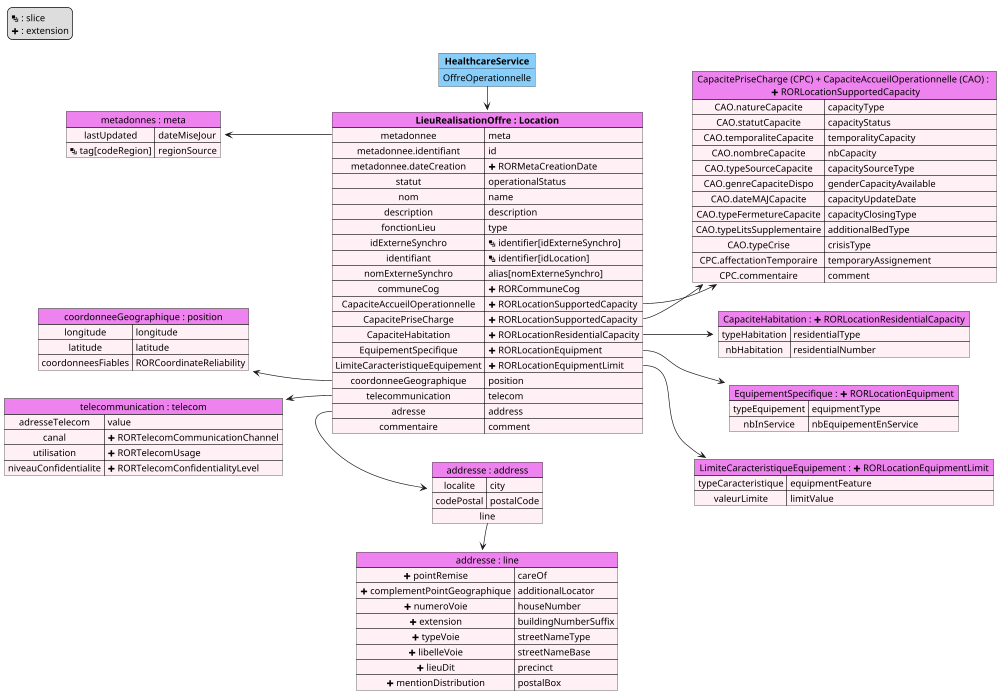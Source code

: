 @startuml mapping-Location

left to right direction

scale 1000 width

legend top left
  <&layers> : slice
  <&plus> : extension
endlegend


map "metadonnes : meta" as meta #back:LavenderBlush;header:Violet {
    lastUpdated => dateMiseJour 
    <&layers> tag[codeRegion] => regionSource
}

map "EquipementSpecifique : <&plus> RORLocationEquipment" as RORLocationEquipment #back:LavenderBlush;header:Violet {
    typeEquipement => equipmentType
    nbInService => nbEquipementEnService
}

map "LimiteCaracteristiqueEquipement : <&plus> RORLocationEquipmentLimit" as RORLocationEquipmentLimit #back:LavenderBlush;header:Violet {
    typeCaracteristique => equipmentFeature
    valeurLimite => limitValue
}

map "CapaciteHabitation : <&plus> RORLocationResidentialCapacity" as RORLocationResidentialCapacity #back:LavenderBlush;header:Violet {
    typeHabitation => residentialType
    nbHabitation => residentialNumber
}

map "CapacitePriseCharge (CPC) + CapaciteAccueilOperationnelle (CAO) : \n <&plus> RORLocationSupportedCapacity" as RORLocationSupportedCapacity #back:LavenderBlush;header:Violet {
    CAO.natureCapacite => capacityType
    CAO.statutCapacite => capacityStatus
    CAO.temporaliteCapacite => temporalityCapacity
    CAO.nombreCapacite => nbCapacity
    CAO.typeSourceCapacite => capacitySourceType
    CAO.genreCapaciteDispo => genderCapacityAvailable
    CAO.dateMAJCapacite => capacityUpdateDate
    CAO.typeFermetureCapacite => capacityClosingType
    CAO.typeLitsSupplementaire => additionalBedType
    CAO.typeCrise => crisisType
    CPC.affectationTemporaire => temporaryAssignement
    CPC.commentaire => comment
}

map "telecommunication : telecom" as telecom #back:LavenderBlush;header:Violet {
    adresseTelecom => value
    canal => <&plus> RORTelecomCommunicationChannel
    utilisation => <&plus> RORTelecomUsage
    niveauConfidentialite => <&plus> RORTelecomConfidentialityLevel
}

map "addresse : line" as addressLine #back:LavenderBlush;header:Violet {
    <&plus> pointRemise => careOf
    <&plus> complementPointGeographique => additionalLocator
    <&plus> numeroVoie => houseNumber
    <&plus> extension => buildingNumberSuffix
    <&plus> typeVoie => streetNameType
    <&plus> libelleVoie => streetNameBase
    <&plus> lieuDit => precinct
    <&plus> mentionDistribution => postalBox
}

map "addresse : address" as address #back:LavenderBlush;header:Violet {
    localite => city
    codePostal => postalCode
    line *-> addressLine
}

map "coordonneeGeographique : position" as position #back:LavenderBlush;header:Violet {
    longitude => longitude
    latitude => latitude
    coordonneesFiables => RORCoordinateReliability
}


map "**LieuRealisationOffre : Location**" as L #back:LavenderBlush;header:Violet {
    metadonnee => meta 
    metadonnee.identifiant => id
    metadonnee.dateCreation => <&plus> RORMetaCreationDate
    statut => operationalStatus
    nom => name
    description => description
    fonctionLieu => type
    idExterneSynchro => <&layers> identifier[idExterneSynchro]
    identifiant => <&layers> identifier[idLocation]
    nomExterneSynchro => alias[nomExterneSynchro]
    communeCog => <&plus> RORCommuneCog
    CapaciteAccueilOperationnelle => <&plus> RORLocationSupportedCapacity 
    CapacitePriseCharge => <&plus> RORLocationSupportedCapacity
    CapaciteHabitation => <&plus> RORLocationResidentialCapacity
    EquipementSpecifique => <&plus> RORLocationEquipment
    LimiteCaracteristiqueEquipement => <&plus> RORLocationEquipmentLimit
    coordonneeGeographique => position
    telecommunication => telecom
    adresse => address
    commentaire => comment
}

meta <-- L::metadonnee
telecom <-- L::telecommunication
position <-- L::coordonneeGeographique
L::adresse -> address
L::EquipementSpecifique --> RORLocationEquipment
L::LimiteCaracteristiqueEquipement --> RORLocationEquipmentLimit
L::CapaciteHabitation--> RORLocationResidentialCapacity
L::CapacitePriseCharge--> RORLocationSupportedCapacity
L::CapaciteAccueilOperationnelle --> RORLocationSupportedCapacity


object "**HealthcareService**" as HS #LightSkyBlue {
    OffreOperationnelle
}

HS -> L

@enduml